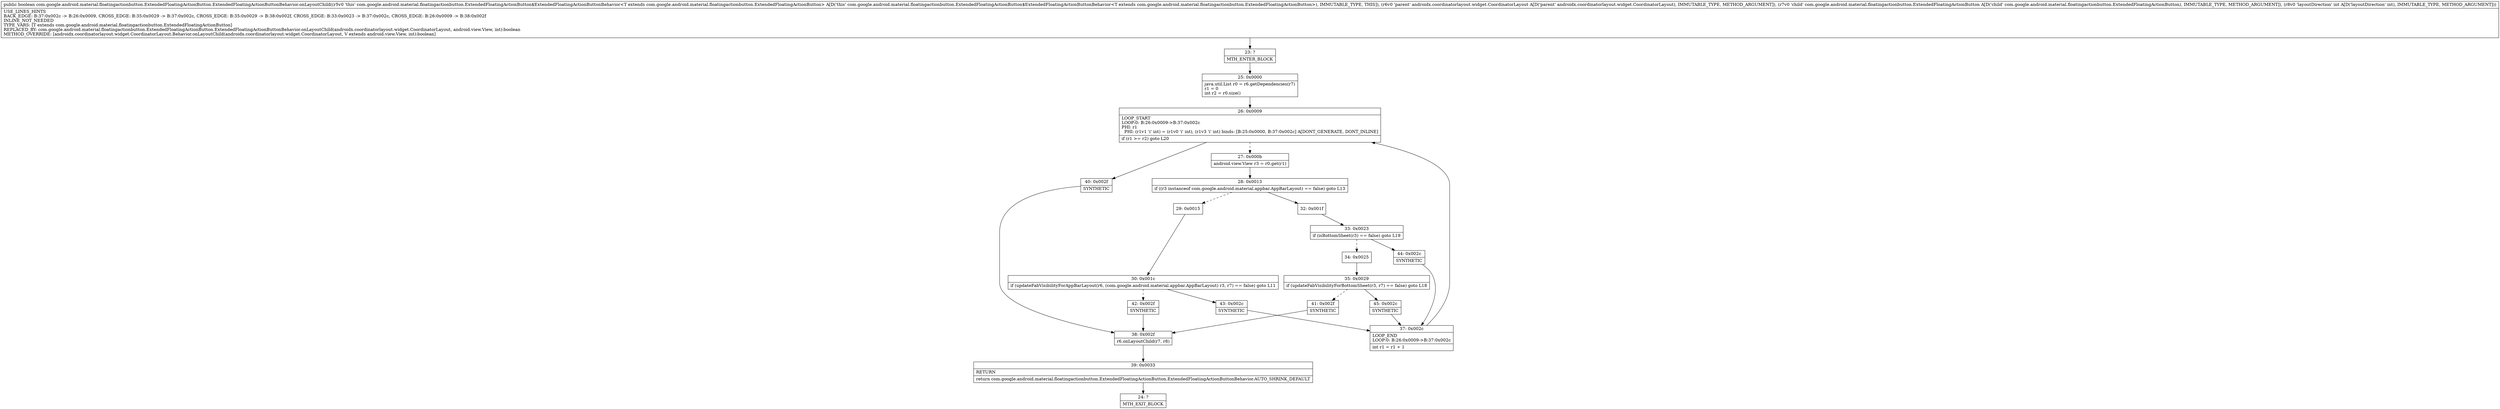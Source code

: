 digraph "CFG forcom.google.android.material.floatingactionbutton.ExtendedFloatingActionButton.ExtendedFloatingActionButtonBehavior.onLayoutChild(Landroidx\/coordinatorlayout\/widget\/CoordinatorLayout;Lcom\/google\/android\/material\/floatingactionbutton\/ExtendedFloatingActionButton;I)Z" {
Node_23 [shape=record,label="{23\:\ ?|MTH_ENTER_BLOCK\l}"];
Node_25 [shape=record,label="{25\:\ 0x0000|java.util.List r0 = r6.getDependencies(r7)\lr1 = 0\lint r2 = r0.size()\l}"];
Node_26 [shape=record,label="{26\:\ 0x0009|LOOP_START\lLOOP:0: B:26:0x0009\-\>B:37:0x002c\lPHI: r1 \l  PHI: (r1v1 'i' int) = (r1v0 'i' int), (r1v3 'i' int) binds: [B:25:0x0000, B:37:0x002c] A[DONT_GENERATE, DONT_INLINE]\l|if (r1 \>= r2) goto L20\l}"];
Node_27 [shape=record,label="{27\:\ 0x000b|android.view.View r3 = r0.get(r1)\l}"];
Node_28 [shape=record,label="{28\:\ 0x0013|if ((r3 instanceof com.google.android.material.appbar.AppBarLayout) == false) goto L13\l}"];
Node_29 [shape=record,label="{29\:\ 0x0015}"];
Node_30 [shape=record,label="{30\:\ 0x001c|if (updateFabVisibilityForAppBarLayout(r6, (com.google.android.material.appbar.AppBarLayout) r3, r7) == false) goto L11\l}"];
Node_42 [shape=record,label="{42\:\ 0x002f|SYNTHETIC\l}"];
Node_38 [shape=record,label="{38\:\ 0x002f|r6.onLayoutChild(r7, r8)\l}"];
Node_39 [shape=record,label="{39\:\ 0x0033|RETURN\l|return com.google.android.material.floatingactionbutton.ExtendedFloatingActionButton.ExtendedFloatingActionButtonBehavior.AUTO_SHRINK_DEFAULT\l}"];
Node_24 [shape=record,label="{24\:\ ?|MTH_EXIT_BLOCK\l}"];
Node_43 [shape=record,label="{43\:\ 0x002c|SYNTHETIC\l}"];
Node_37 [shape=record,label="{37\:\ 0x002c|LOOP_END\lLOOP:0: B:26:0x0009\-\>B:37:0x002c\l|int r1 = r1 + 1\l}"];
Node_32 [shape=record,label="{32\:\ 0x001f}"];
Node_33 [shape=record,label="{33\:\ 0x0023|if (isBottomSheet(r3) == false) goto L19\l}"];
Node_34 [shape=record,label="{34\:\ 0x0025}"];
Node_35 [shape=record,label="{35\:\ 0x0029|if (updateFabVisibilityForBottomSheet(r3, r7) == false) goto L18\l}"];
Node_41 [shape=record,label="{41\:\ 0x002f|SYNTHETIC\l}"];
Node_45 [shape=record,label="{45\:\ 0x002c|SYNTHETIC\l}"];
Node_44 [shape=record,label="{44\:\ 0x002c|SYNTHETIC\l}"];
Node_40 [shape=record,label="{40\:\ 0x002f|SYNTHETIC\l}"];
MethodNode[shape=record,label="{public boolean com.google.android.material.floatingactionbutton.ExtendedFloatingActionButton.ExtendedFloatingActionButtonBehavior.onLayoutChild((r5v0 'this' com.google.android.material.floatingactionbutton.ExtendedFloatingActionButton$ExtendedFloatingActionButtonBehavior\<T extends com.google.android.material.floatingactionbutton.ExtendedFloatingActionButton\> A[D('this' com.google.android.material.floatingactionbutton.ExtendedFloatingActionButton$ExtendedFloatingActionButtonBehavior\<T extends com.google.android.material.floatingactionbutton.ExtendedFloatingActionButton\>), IMMUTABLE_TYPE, THIS]), (r6v0 'parent' androidx.coordinatorlayout.widget.CoordinatorLayout A[D('parent' androidx.coordinatorlayout.widget.CoordinatorLayout), IMMUTABLE_TYPE, METHOD_ARGUMENT]), (r7v0 'child' com.google.android.material.floatingactionbutton.ExtendedFloatingActionButton A[D('child' com.google.android.material.floatingactionbutton.ExtendedFloatingActionButton), IMMUTABLE_TYPE, METHOD_ARGUMENT]), (r8v0 'layoutDirection' int A[D('layoutDirection' int), IMMUTABLE_TYPE, METHOD_ARGUMENT]))  | USE_LINES_HINTS\lBACK_EDGE: B:37:0x002c \-\> B:26:0x0009, CROSS_EDGE: B:35:0x0029 \-\> B:37:0x002c, CROSS_EDGE: B:35:0x0029 \-\> B:38:0x002f, CROSS_EDGE: B:33:0x0023 \-\> B:37:0x002c, CROSS_EDGE: B:26:0x0009 \-\> B:38:0x002f\lINLINE_NOT_NEEDED\lTYPE_VARS: [T extends com.google.android.material.floatingactionbutton.ExtendedFloatingActionButton]\lREPLACED_BY: com.google.android.material.floatingactionbutton.ExtendedFloatingActionButton.ExtendedFloatingActionButtonBehavior.onLayoutChild(androidx.coordinatorlayout.widget.CoordinatorLayout, android.view.View, int):boolean\lMETHOD_OVERRIDE: [androidx.coordinatorlayout.widget.CoordinatorLayout.Behavior.onLayoutChild(androidx.coordinatorlayout.widget.CoordinatorLayout, V extends android.view.View, int):boolean]\l}"];
MethodNode -> Node_23;Node_23 -> Node_25;
Node_25 -> Node_26;
Node_26 -> Node_27[style=dashed];
Node_26 -> Node_40;
Node_27 -> Node_28;
Node_28 -> Node_29[style=dashed];
Node_28 -> Node_32;
Node_29 -> Node_30;
Node_30 -> Node_42[style=dashed];
Node_30 -> Node_43;
Node_42 -> Node_38;
Node_38 -> Node_39;
Node_39 -> Node_24;
Node_43 -> Node_37;
Node_37 -> Node_26;
Node_32 -> Node_33;
Node_33 -> Node_34[style=dashed];
Node_33 -> Node_44;
Node_34 -> Node_35;
Node_35 -> Node_41[style=dashed];
Node_35 -> Node_45;
Node_41 -> Node_38;
Node_45 -> Node_37;
Node_44 -> Node_37;
Node_40 -> Node_38;
}

